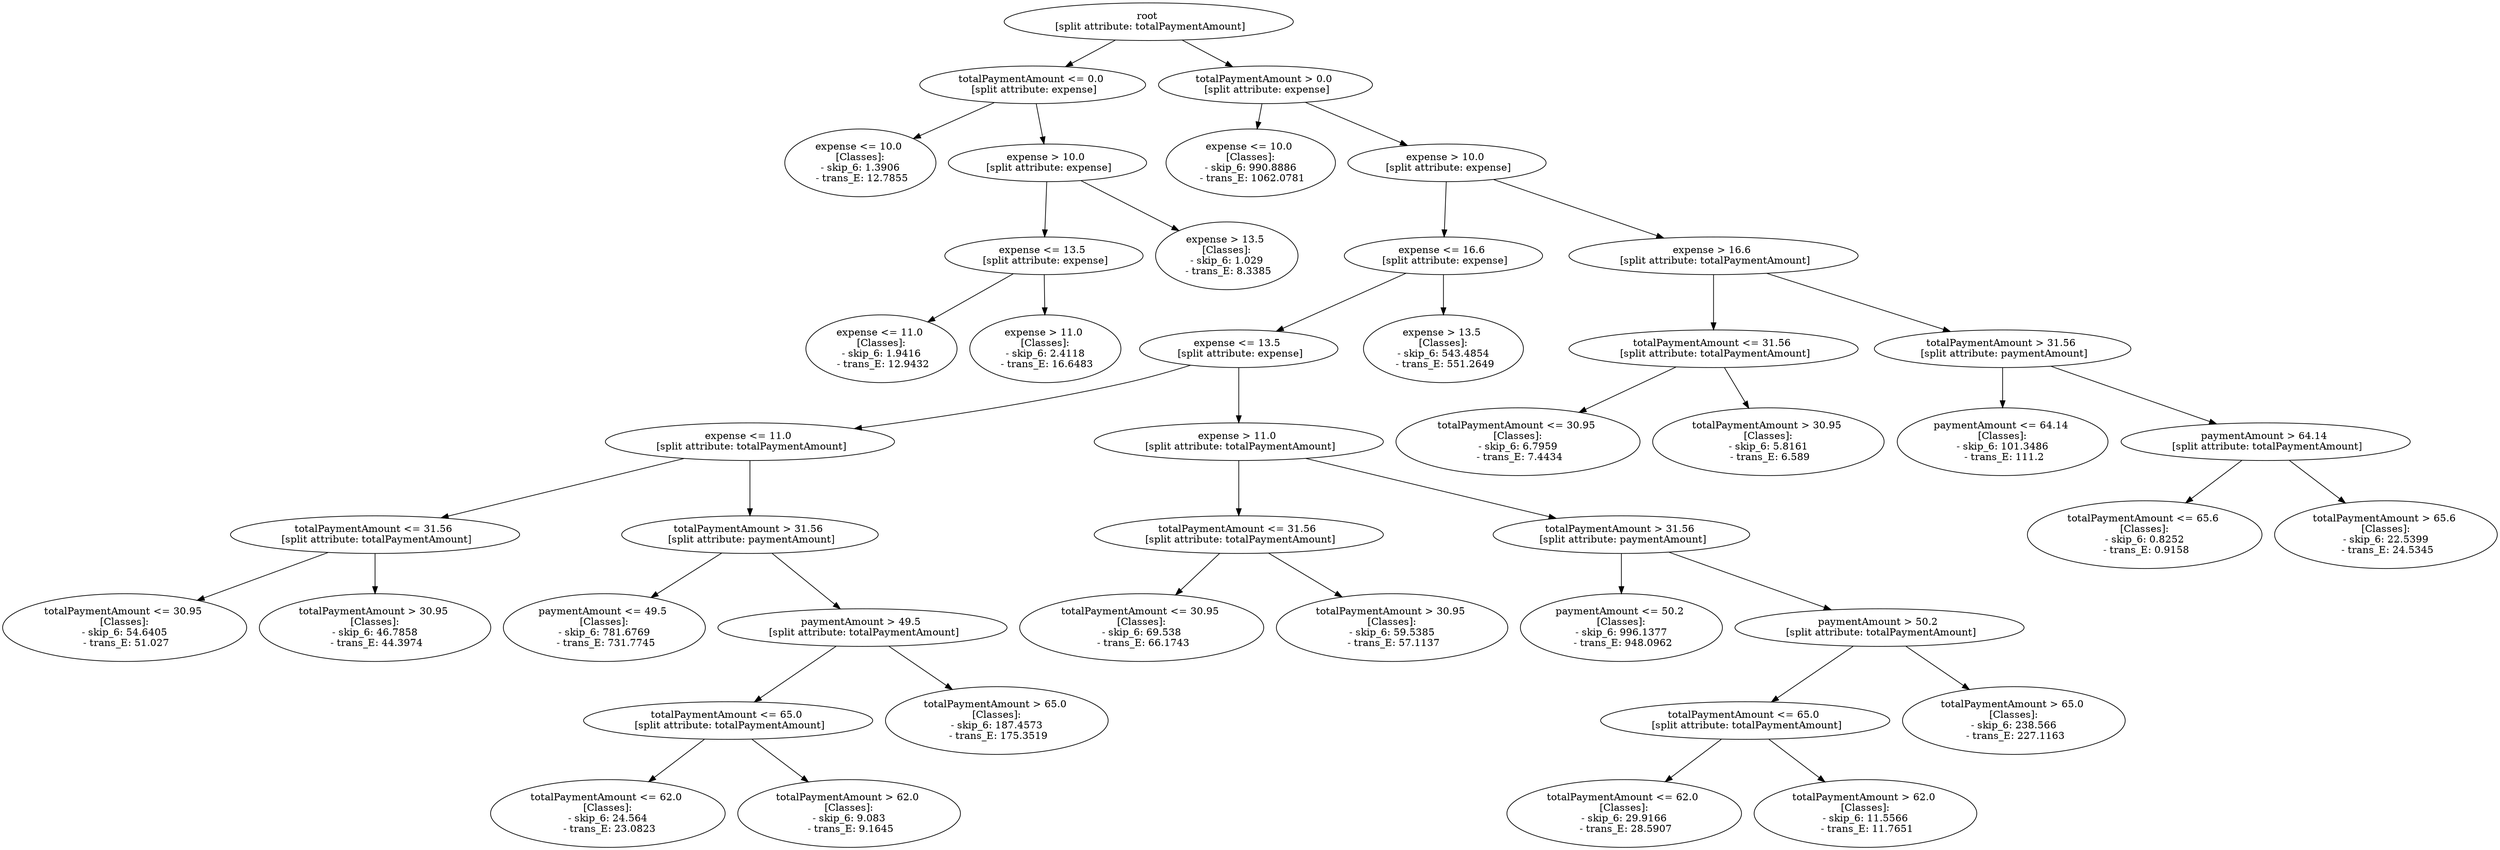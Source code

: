 // Road_Traffic_Fine_Management_Process-p_7-4
digraph "Road_Traffic_Fine_Management_Process-p_7-4" {
	"23dd3749-d94e-4e49-ae06-8eb333660af9" [label="root 
 [split attribute: totalPaymentAmount]"]
	"a3780027-51ff-432d-b542-d64d29803e66" [label="totalPaymentAmount <= 0.0 
 [split attribute: expense]"]
	"23dd3749-d94e-4e49-ae06-8eb333660af9" -> "a3780027-51ff-432d-b542-d64d29803e66"
	"42874f76-70a1-465b-aa26-168d17b0286b" [label="expense <= 10.0 
 [Classes]: 
 - skip_6: 1.3906 
 - trans_E: 12.7855"]
	"a3780027-51ff-432d-b542-d64d29803e66" -> "42874f76-70a1-465b-aa26-168d17b0286b"
	"4a142f3f-6ec5-41bf-9952-0d39f09ef0ba" [label="expense > 10.0 
 [split attribute: expense]"]
	"a3780027-51ff-432d-b542-d64d29803e66" -> "4a142f3f-6ec5-41bf-9952-0d39f09ef0ba"
	"d74bb321-efcc-4f87-ad4c-fa8446b924a2" [label="expense <= 13.5 
 [split attribute: expense]"]
	"4a142f3f-6ec5-41bf-9952-0d39f09ef0ba" -> "d74bb321-efcc-4f87-ad4c-fa8446b924a2"
	"c58ab57a-1829-447a-a1a0-8e3e7d042834" [label="expense <= 11.0 
 [Classes]: 
 - skip_6: 1.9416 
 - trans_E: 12.9432"]
	"d74bb321-efcc-4f87-ad4c-fa8446b924a2" -> "c58ab57a-1829-447a-a1a0-8e3e7d042834"
	"00795346-21a3-4b42-9bf1-d76c6ffb4e6f" [label="expense > 11.0 
 [Classes]: 
 - skip_6: 2.4118 
 - trans_E: 16.6483"]
	"d74bb321-efcc-4f87-ad4c-fa8446b924a2" -> "00795346-21a3-4b42-9bf1-d76c6ffb4e6f"
	"33d21c66-aa8e-46db-ae07-198c6815c2cf" [label="expense > 13.5 
 [Classes]: 
 - skip_6: 1.029 
 - trans_E: 8.3385"]
	"4a142f3f-6ec5-41bf-9952-0d39f09ef0ba" -> "33d21c66-aa8e-46db-ae07-198c6815c2cf"
	"f933b791-616c-405e-8a6e-eaa7686a339f" [label="totalPaymentAmount > 0.0 
 [split attribute: expense]"]
	"23dd3749-d94e-4e49-ae06-8eb333660af9" -> "f933b791-616c-405e-8a6e-eaa7686a339f"
	"6c0c1588-4a14-4abd-a4b3-40ede93df709" [label="expense <= 10.0 
 [Classes]: 
 - skip_6: 990.8886 
 - trans_E: 1062.0781"]
	"f933b791-616c-405e-8a6e-eaa7686a339f" -> "6c0c1588-4a14-4abd-a4b3-40ede93df709"
	"3889d507-256f-48ea-9996-1dc53756d80c" [label="expense > 10.0 
 [split attribute: expense]"]
	"f933b791-616c-405e-8a6e-eaa7686a339f" -> "3889d507-256f-48ea-9996-1dc53756d80c"
	"4c3dee29-c75f-4447-a124-ce981b39c937" [label="expense <= 16.6 
 [split attribute: expense]"]
	"3889d507-256f-48ea-9996-1dc53756d80c" -> "4c3dee29-c75f-4447-a124-ce981b39c937"
	"88bfe24b-464e-40fe-b1a3-4e01c66c0e7f" [label="expense <= 13.5 
 [split attribute: expense]"]
	"4c3dee29-c75f-4447-a124-ce981b39c937" -> "88bfe24b-464e-40fe-b1a3-4e01c66c0e7f"
	"c77de8e6-2fa7-4ba6-b467-12d55f85b3fb" [label="expense <= 11.0 
 [split attribute: totalPaymentAmount]"]
	"88bfe24b-464e-40fe-b1a3-4e01c66c0e7f" -> "c77de8e6-2fa7-4ba6-b467-12d55f85b3fb"
	"2a6773d5-512c-40cd-a38b-28fe9a288f41" [label="totalPaymentAmount <= 31.56 
 [split attribute: totalPaymentAmount]"]
	"c77de8e6-2fa7-4ba6-b467-12d55f85b3fb" -> "2a6773d5-512c-40cd-a38b-28fe9a288f41"
	"a7988e84-017b-488a-ae07-a0bc61b5034f" [label="totalPaymentAmount <= 30.95 
 [Classes]: 
 - skip_6: 54.6405 
 - trans_E: 51.027"]
	"2a6773d5-512c-40cd-a38b-28fe9a288f41" -> "a7988e84-017b-488a-ae07-a0bc61b5034f"
	"76172e31-19de-46ad-8f55-102ccb18180f" [label="totalPaymentAmount > 30.95 
 [Classes]: 
 - skip_6: 46.7858 
 - trans_E: 44.3974"]
	"2a6773d5-512c-40cd-a38b-28fe9a288f41" -> "76172e31-19de-46ad-8f55-102ccb18180f"
	"950cdc00-93c9-4a7f-8b49-977f43d3e5c7" [label="totalPaymentAmount > 31.56 
 [split attribute: paymentAmount]"]
	"c77de8e6-2fa7-4ba6-b467-12d55f85b3fb" -> "950cdc00-93c9-4a7f-8b49-977f43d3e5c7"
	"b3925cb1-0dd6-4fec-a5be-f6a50f211e37" [label="paymentAmount <= 49.5 
 [Classes]: 
 - skip_6: 781.6769 
 - trans_E: 731.7745"]
	"950cdc00-93c9-4a7f-8b49-977f43d3e5c7" -> "b3925cb1-0dd6-4fec-a5be-f6a50f211e37"
	"36ff623a-b100-4eaf-8aad-cbac9a41fa19" [label="paymentAmount > 49.5 
 [split attribute: totalPaymentAmount]"]
	"950cdc00-93c9-4a7f-8b49-977f43d3e5c7" -> "36ff623a-b100-4eaf-8aad-cbac9a41fa19"
	"98cdddc7-0872-4ff6-a0ab-bc568a98b8a4" [label="totalPaymentAmount <= 65.0 
 [split attribute: totalPaymentAmount]"]
	"36ff623a-b100-4eaf-8aad-cbac9a41fa19" -> "98cdddc7-0872-4ff6-a0ab-bc568a98b8a4"
	"11bd061f-4e7f-4163-9e30-1a5130b0ed01" [label="totalPaymentAmount <= 62.0 
 [Classes]: 
 - skip_6: 24.564 
 - trans_E: 23.0823"]
	"98cdddc7-0872-4ff6-a0ab-bc568a98b8a4" -> "11bd061f-4e7f-4163-9e30-1a5130b0ed01"
	"2b9e62c4-9dd2-4dd4-95bf-9a9143041178" [label="totalPaymentAmount > 62.0 
 [Classes]: 
 - skip_6: 9.083 
 - trans_E: 9.1645"]
	"98cdddc7-0872-4ff6-a0ab-bc568a98b8a4" -> "2b9e62c4-9dd2-4dd4-95bf-9a9143041178"
	"a3ab2e58-eda2-49c1-8829-6aff9343600a" [label="totalPaymentAmount > 65.0 
 [Classes]: 
 - skip_6: 187.4573 
 - trans_E: 175.3519"]
	"36ff623a-b100-4eaf-8aad-cbac9a41fa19" -> "a3ab2e58-eda2-49c1-8829-6aff9343600a"
	"e52724ea-0913-4a73-a6f3-7de790256c49" [label="expense > 11.0 
 [split attribute: totalPaymentAmount]"]
	"88bfe24b-464e-40fe-b1a3-4e01c66c0e7f" -> "e52724ea-0913-4a73-a6f3-7de790256c49"
	"756cb3e2-a8c2-40db-a313-393bec261bb9" [label="totalPaymentAmount <= 31.56 
 [split attribute: totalPaymentAmount]"]
	"e52724ea-0913-4a73-a6f3-7de790256c49" -> "756cb3e2-a8c2-40db-a313-393bec261bb9"
	"c17d5911-086b-4809-8b98-b562c87b86af" [label="totalPaymentAmount <= 30.95 
 [Classes]: 
 - skip_6: 69.538 
 - trans_E: 66.1743"]
	"756cb3e2-a8c2-40db-a313-393bec261bb9" -> "c17d5911-086b-4809-8b98-b562c87b86af"
	"8fc4b533-be7e-4a9d-8ac0-060d3eb7e8e0" [label="totalPaymentAmount > 30.95 
 [Classes]: 
 - skip_6: 59.5385 
 - trans_E: 57.1137"]
	"756cb3e2-a8c2-40db-a313-393bec261bb9" -> "8fc4b533-be7e-4a9d-8ac0-060d3eb7e8e0"
	"dfa6ebc3-b051-4a77-bc28-1d7be82a55dc" [label="totalPaymentAmount > 31.56 
 [split attribute: paymentAmount]"]
	"e52724ea-0913-4a73-a6f3-7de790256c49" -> "dfa6ebc3-b051-4a77-bc28-1d7be82a55dc"
	"3854dc74-a647-4df0-a705-b1dcbff57c06" [label="paymentAmount <= 50.2 
 [Classes]: 
 - skip_6: 996.1377 
 - trans_E: 948.0962"]
	"dfa6ebc3-b051-4a77-bc28-1d7be82a55dc" -> "3854dc74-a647-4df0-a705-b1dcbff57c06"
	"6cfbec36-dbc3-4bb9-b485-861ff8a8e4ac" [label="paymentAmount > 50.2 
 [split attribute: totalPaymentAmount]"]
	"dfa6ebc3-b051-4a77-bc28-1d7be82a55dc" -> "6cfbec36-dbc3-4bb9-b485-861ff8a8e4ac"
	"c7f4a29e-9977-4f55-96ea-12a619ab8841" [label="totalPaymentAmount <= 65.0 
 [split attribute: totalPaymentAmount]"]
	"6cfbec36-dbc3-4bb9-b485-861ff8a8e4ac" -> "c7f4a29e-9977-4f55-96ea-12a619ab8841"
	"939ba28e-1035-4861-8b16-dddc4bf308f0" [label="totalPaymentAmount <= 62.0 
 [Classes]: 
 - skip_6: 29.9166 
 - trans_E: 28.5907"]
	"c7f4a29e-9977-4f55-96ea-12a619ab8841" -> "939ba28e-1035-4861-8b16-dddc4bf308f0"
	"613a5930-d324-49d9-ad98-2ff70d301287" [label="totalPaymentAmount > 62.0 
 [Classes]: 
 - skip_6: 11.5566 
 - trans_E: 11.7651"]
	"c7f4a29e-9977-4f55-96ea-12a619ab8841" -> "613a5930-d324-49d9-ad98-2ff70d301287"
	"79496f7f-e854-4416-846d-1462557c080e" [label="totalPaymentAmount > 65.0 
 [Classes]: 
 - skip_6: 238.566 
 - trans_E: 227.1163"]
	"6cfbec36-dbc3-4bb9-b485-861ff8a8e4ac" -> "79496f7f-e854-4416-846d-1462557c080e"
	"b9970966-71af-4b32-9acd-ca2fd698e833" [label="expense > 13.5 
 [Classes]: 
 - skip_6: 543.4854 
 - trans_E: 551.2649"]
	"4c3dee29-c75f-4447-a124-ce981b39c937" -> "b9970966-71af-4b32-9acd-ca2fd698e833"
	"147d3e43-40f2-472e-b485-e4d3bc8efcf6" [label="expense > 16.6 
 [split attribute: totalPaymentAmount]"]
	"3889d507-256f-48ea-9996-1dc53756d80c" -> "147d3e43-40f2-472e-b485-e4d3bc8efcf6"
	"8a156229-d110-4911-9e0a-d1deab007d15" [label="totalPaymentAmount <= 31.56 
 [split attribute: totalPaymentAmount]"]
	"147d3e43-40f2-472e-b485-e4d3bc8efcf6" -> "8a156229-d110-4911-9e0a-d1deab007d15"
	"9362ba2e-918d-4886-923f-a40c4bf92962" [label="totalPaymentAmount <= 30.95 
 [Classes]: 
 - skip_6: 6.7959 
 - trans_E: 7.4434"]
	"8a156229-d110-4911-9e0a-d1deab007d15" -> "9362ba2e-918d-4886-923f-a40c4bf92962"
	"37b6884a-0df4-445b-8e1b-0c21db3d83e3" [label="totalPaymentAmount > 30.95 
 [Classes]: 
 - skip_6: 5.8161 
 - trans_E: 6.589"]
	"8a156229-d110-4911-9e0a-d1deab007d15" -> "37b6884a-0df4-445b-8e1b-0c21db3d83e3"
	"a1410c59-16ae-45f9-a40b-e28c12a3be1f" [label="totalPaymentAmount > 31.56 
 [split attribute: paymentAmount]"]
	"147d3e43-40f2-472e-b485-e4d3bc8efcf6" -> "a1410c59-16ae-45f9-a40b-e28c12a3be1f"
	"43533f6a-ef51-4b42-914a-87ec8b47eb87" [label="paymentAmount <= 64.14 
 [Classes]: 
 - skip_6: 101.3486 
 - trans_E: 111.2"]
	"a1410c59-16ae-45f9-a40b-e28c12a3be1f" -> "43533f6a-ef51-4b42-914a-87ec8b47eb87"
	"c8d37f5a-1c8c-47dd-8a3b-e0e9e2253ccc" [label="paymentAmount > 64.14 
 [split attribute: totalPaymentAmount]"]
	"a1410c59-16ae-45f9-a40b-e28c12a3be1f" -> "c8d37f5a-1c8c-47dd-8a3b-e0e9e2253ccc"
	"9dc0bbad-7141-4ebf-8c95-960d18b37a64" [label="totalPaymentAmount <= 65.6 
 [Classes]: 
 - skip_6: 0.8252 
 - trans_E: 0.9158"]
	"c8d37f5a-1c8c-47dd-8a3b-e0e9e2253ccc" -> "9dc0bbad-7141-4ebf-8c95-960d18b37a64"
	"55891d38-c9d8-481f-bc52-60d3e522b8fe" [label="totalPaymentAmount > 65.6 
 [Classes]: 
 - skip_6: 22.5399 
 - trans_E: 24.5345"]
	"c8d37f5a-1c8c-47dd-8a3b-e0e9e2253ccc" -> "55891d38-c9d8-481f-bc52-60d3e522b8fe"
}
